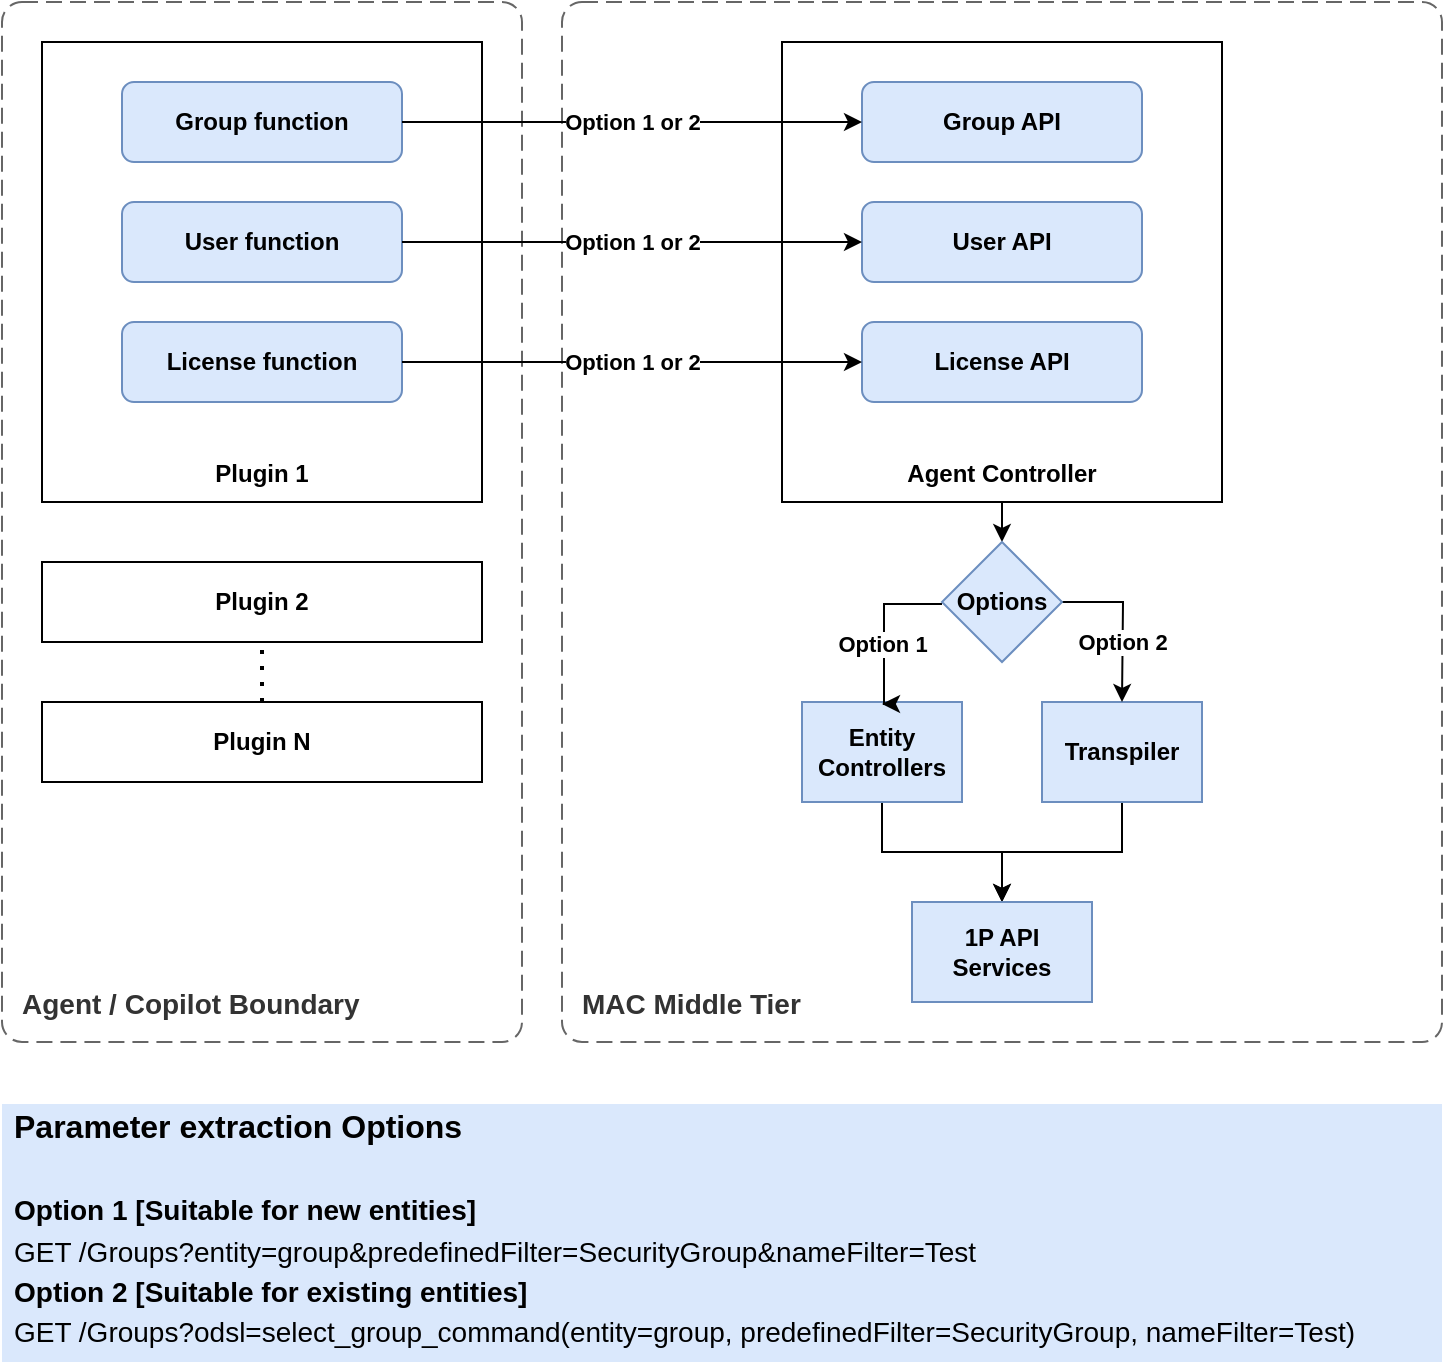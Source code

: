 <mxfile version="26.2.12">
  <diagram name="Page-1" id="6xCQZnicE1tx1k-z4Tm0">
    <mxGraphModel dx="989" dy="708" grid="1" gridSize="10" guides="1" tooltips="1" connect="1" arrows="1" fold="1" page="1" pageScale="1" pageWidth="850" pageHeight="1100" math="0" shadow="0">
      <root>
        <mxCell id="0" />
        <mxCell id="1" parent="0" />
        <object placeholders="1" c4Name="Agent / Copilot Boundary" label="&lt;font style=&quot;font-size: 14px&quot;&gt;&lt;b&gt;&lt;div style=&quot;text-align: right&quot;&gt;%c4Name%&lt;/div&gt;&lt;/b&gt;&lt;/font&gt;" id="cu5lOc34p12UprIcYlYF-4">
          <mxCell style="rounded=1;fontSize=11;whiteSpace=wrap;html=1;dashed=1;arcSize=20;fillColor=none;strokeColor=#666666;fontColor=#333333;labelBackgroundColor=none;align=left;verticalAlign=bottom;labelBorderColor=none;spacingTop=0;spacing=10;dashPattern=8 4;metaEdit=1;rotatable=0;perimeter=rectanglePerimeter;noLabel=0;labelPadding=0;allowArrows=0;connectable=0;expand=0;recursiveResize=0;editable=1;pointerEvents=0;absoluteArcSize=1;points=[[0.25,0,0],[0.5,0,0],[0.75,0,0],[1,0.25,0],[1,0.5,0],[1,0.75,0],[0.75,1,0],[0.5,1,0],[0.25,1,0],[0,0.75,0],[0,0.5,0],[0,0.25,0]];" vertex="1" parent="1">
            <mxGeometry x="40" y="80" width="260" height="520" as="geometry" />
          </mxCell>
        </object>
        <mxCell id="cu5lOc34p12UprIcYlYF-5" value="&lt;div&gt;&lt;br&gt;&lt;/div&gt;&lt;div&gt;&lt;br&gt;&lt;/div&gt;&lt;div&gt;&lt;br&gt;&lt;/div&gt;&lt;div&gt;&lt;br&gt;&lt;/div&gt;&lt;div&gt;&lt;br&gt;&lt;/div&gt;&lt;div&gt;&lt;br&gt;&lt;/div&gt;&lt;div&gt;&lt;br&gt;&lt;/div&gt;&lt;div&gt;&lt;br&gt;&lt;/div&gt;&lt;div&gt;&lt;br&gt;&lt;/div&gt;&lt;div&gt;&lt;br&gt;&lt;/div&gt;&lt;div&gt;&lt;br&gt;&lt;/div&gt;&lt;div&gt;&lt;br&gt;&lt;/div&gt;&lt;div&gt;&lt;br&gt;&lt;/div&gt;&lt;div&gt;&lt;br&gt;&lt;/div&gt;&lt;b&gt;Plugin 1&lt;/b&gt;" style="rounded=0;whiteSpace=wrap;html=1;" vertex="1" parent="1">
          <mxGeometry x="60" y="100" width="220" height="230" as="geometry" />
        </mxCell>
        <mxCell id="cu5lOc34p12UprIcYlYF-6" value="&lt;b&gt;Plugin 2&lt;/b&gt;" style="rounded=0;whiteSpace=wrap;html=1;" vertex="1" parent="1">
          <mxGeometry x="60" y="360" width="220" height="40" as="geometry" />
        </mxCell>
        <mxCell id="cu5lOc34p12UprIcYlYF-7" value="&lt;b&gt;Plugin N&lt;/b&gt;" style="rounded=0;whiteSpace=wrap;html=1;" vertex="1" parent="1">
          <mxGeometry x="60" y="430" width="220" height="40" as="geometry" />
        </mxCell>
        <mxCell id="cu5lOc34p12UprIcYlYF-9" value="" style="endArrow=none;dashed=1;html=1;dashPattern=1 3;strokeWidth=2;rounded=0;entryX=0.5;entryY=1;entryDx=0;entryDy=0;" edge="1" parent="1" target="cu5lOc34p12UprIcYlYF-6">
          <mxGeometry width="50" height="50" relative="1" as="geometry">
            <mxPoint x="170" y="430" as="sourcePoint" />
            <mxPoint x="450" y="300" as="targetPoint" />
          </mxGeometry>
        </mxCell>
        <mxCell id="cu5lOc34p12UprIcYlYF-2" value="&lt;b&gt;Group function&lt;/b&gt;" style="rounded=1;whiteSpace=wrap;html=1;fillColor=#dae8fc;strokeColor=#6c8ebf;" vertex="1" parent="1">
          <mxGeometry x="100" y="120" width="140" height="40" as="geometry" />
        </mxCell>
        <mxCell id="cu5lOc34p12UprIcYlYF-10" value="&lt;b&gt;License function&lt;/b&gt;" style="rounded=1;whiteSpace=wrap;html=1;fillColor=#dae8fc;strokeColor=#6c8ebf;" vertex="1" parent="1">
          <mxGeometry x="100" y="240" width="140" height="40" as="geometry" />
        </mxCell>
        <mxCell id="cu5lOc34p12UprIcYlYF-12" value="&lt;b&gt;User function&lt;/b&gt;" style="rounded=1;whiteSpace=wrap;html=1;fillColor=#dae8fc;strokeColor=#6c8ebf;" vertex="1" parent="1">
          <mxGeometry x="100" y="180" width="140" height="40" as="geometry" />
        </mxCell>
        <object placeholders="1" c4Name="MAC Middle Tier" label="&lt;font style=&quot;font-size: 14px&quot;&gt;&lt;b&gt;&lt;div style=&quot;text-align: right&quot;&gt;%c4Name%&lt;/div&gt;&lt;/b&gt;&lt;/font&gt;" id="cu5lOc34p12UprIcYlYF-13">
          <mxCell style="rounded=1;fontSize=11;whiteSpace=wrap;html=1;dashed=1;arcSize=20;fillColor=none;strokeColor=#666666;fontColor=#333333;labelBackgroundColor=none;align=left;verticalAlign=bottom;labelBorderColor=none;spacingTop=0;spacing=10;dashPattern=8 4;metaEdit=1;rotatable=0;perimeter=rectanglePerimeter;noLabel=0;labelPadding=0;allowArrows=0;connectable=0;expand=0;recursiveResize=0;editable=1;pointerEvents=0;absoluteArcSize=1;points=[[0.25,0,0],[0.5,0,0],[0.75,0,0],[1,0.25,0],[1,0.5,0],[1,0.75,0],[0.75,1,0],[0.5,1,0],[0.25,1,0],[0,0.75,0],[0,0.5,0],[0,0.25,0]];" vertex="1" parent="1">
            <mxGeometry x="320" y="80" width="440" height="520" as="geometry" />
          </mxCell>
        </object>
        <mxCell id="cu5lOc34p12UprIcYlYF-34" style="edgeStyle=orthogonalEdgeStyle;rounded=0;orthogonalLoop=1;jettySize=auto;html=1;exitX=0.5;exitY=1;exitDx=0;exitDy=0;entryX=0.5;entryY=0;entryDx=0;entryDy=0;" edge="1" parent="1" source="cu5lOc34p12UprIcYlYF-14" target="cu5lOc34p12UprIcYlYF-26">
          <mxGeometry relative="1" as="geometry" />
        </mxCell>
        <mxCell id="cu5lOc34p12UprIcYlYF-14" value="&lt;div&gt;&lt;br&gt;&lt;/div&gt;&lt;div&gt;&lt;br&gt;&lt;/div&gt;&lt;div&gt;&lt;br&gt;&lt;/div&gt;&lt;div&gt;&lt;br&gt;&lt;/div&gt;&lt;div&gt;&lt;br&gt;&lt;/div&gt;&lt;div&gt;&lt;br&gt;&lt;/div&gt;&lt;div&gt;&lt;br&gt;&lt;/div&gt;&lt;div&gt;&lt;br&gt;&lt;/div&gt;&lt;div&gt;&lt;br&gt;&lt;/div&gt;&lt;div&gt;&lt;br&gt;&lt;/div&gt;&lt;div&gt;&lt;br&gt;&lt;/div&gt;&lt;div&gt;&lt;br&gt;&lt;/div&gt;&lt;div&gt;&lt;br&gt;&lt;/div&gt;&lt;div&gt;&lt;br&gt;&lt;/div&gt;&lt;b&gt;Agent Controller&lt;/b&gt;" style="rounded=0;whiteSpace=wrap;html=1;" vertex="1" parent="1">
          <mxGeometry x="430" y="100" width="220" height="230" as="geometry" />
        </mxCell>
        <mxCell id="cu5lOc34p12UprIcYlYF-15" value="&lt;b&gt;Group API&lt;/b&gt;" style="rounded=1;whiteSpace=wrap;html=1;fillColor=#dae8fc;strokeColor=#6c8ebf;" vertex="1" parent="1">
          <mxGeometry x="470" y="120" width="140" height="40" as="geometry" />
        </mxCell>
        <mxCell id="cu5lOc34p12UprIcYlYF-16" value="&lt;b&gt;License API&lt;/b&gt;" style="rounded=1;whiteSpace=wrap;html=1;fillColor=#dae8fc;strokeColor=#6c8ebf;" vertex="1" parent="1">
          <mxGeometry x="470" y="240" width="140" height="40" as="geometry" />
        </mxCell>
        <mxCell id="cu5lOc34p12UprIcYlYF-17" value="&lt;b&gt;User API&lt;/b&gt;" style="rounded=1;whiteSpace=wrap;html=1;fillColor=#dae8fc;strokeColor=#6c8ebf;" vertex="1" parent="1">
          <mxGeometry x="470" y="180" width="140" height="40" as="geometry" />
        </mxCell>
        <mxCell id="cu5lOc34p12UprIcYlYF-18" value="&lt;b&gt;Option 1 or 2&lt;/b&gt;" style="edgeStyle=orthogonalEdgeStyle;rounded=0;orthogonalLoop=1;jettySize=auto;html=1;entryX=0;entryY=0.5;entryDx=0;entryDy=0;" edge="1" parent="1" source="cu5lOc34p12UprIcYlYF-2" target="cu5lOc34p12UprIcYlYF-15">
          <mxGeometry relative="1" as="geometry" />
        </mxCell>
        <mxCell id="cu5lOc34p12UprIcYlYF-20" value="&lt;b&gt;Option 1 or 2&lt;/b&gt;" style="edgeStyle=orthogonalEdgeStyle;rounded=0;orthogonalLoop=1;jettySize=auto;html=1;entryX=0;entryY=0.5;entryDx=0;entryDy=0;" edge="1" parent="1" source="cu5lOc34p12UprIcYlYF-10" target="cu5lOc34p12UprIcYlYF-16">
          <mxGeometry relative="1" as="geometry" />
        </mxCell>
        <mxCell id="cu5lOc34p12UprIcYlYF-19" value="&lt;b&gt;Option 1 or 2&lt;/b&gt;" style="edgeStyle=orthogonalEdgeStyle;rounded=0;orthogonalLoop=1;jettySize=auto;html=1;" edge="1" parent="1" source="cu5lOc34p12UprIcYlYF-12" target="cu5lOc34p12UprIcYlYF-17">
          <mxGeometry relative="1" as="geometry" />
        </mxCell>
        <mxCell id="cu5lOc34p12UprIcYlYF-24" value="" style="edgeStyle=orthogonalEdgeStyle;rounded=0;orthogonalLoop=1;jettySize=auto;html=1;" edge="1" parent="1" source="cu5lOc34p12UprIcYlYF-21" target="cu5lOc34p12UprIcYlYF-23">
          <mxGeometry relative="1" as="geometry" />
        </mxCell>
        <mxCell id="cu5lOc34p12UprIcYlYF-21" value="&lt;div&gt;&lt;b style=&quot;background-color: transparent; color: light-dark(rgb(0, 0, 0), rgb(255, 255, 255));&quot;&gt;Entity Controllers&lt;/b&gt;&lt;/div&gt;" style="rounded=0;whiteSpace=wrap;html=1;fillColor=#dae8fc;strokeColor=#6c8ebf;" vertex="1" parent="1">
          <mxGeometry x="440" y="430" width="80" height="50" as="geometry" />
        </mxCell>
        <mxCell id="cu5lOc34p12UprIcYlYF-25" value="" style="edgeStyle=orthogonalEdgeStyle;rounded=0;orthogonalLoop=1;jettySize=auto;html=1;" edge="1" parent="1" source="cu5lOc34p12UprIcYlYF-22" target="cu5lOc34p12UprIcYlYF-23">
          <mxGeometry relative="1" as="geometry" />
        </mxCell>
        <mxCell id="cu5lOc34p12UprIcYlYF-22" value="&lt;div&gt;&lt;b style=&quot;background-color: transparent; color: light-dark(rgb(0, 0, 0), rgb(255, 255, 255));&quot;&gt;Transpiler&lt;/b&gt;&lt;/div&gt;" style="rounded=0;whiteSpace=wrap;html=1;fillColor=#dae8fc;strokeColor=#6c8ebf;" vertex="1" parent="1">
          <mxGeometry x="560" y="430" width="80" height="50" as="geometry" />
        </mxCell>
        <mxCell id="cu5lOc34p12UprIcYlYF-23" value="&lt;div&gt;&lt;b style=&quot;background-color: transparent; color: light-dark(rgb(0, 0, 0), rgb(255, 255, 255));&quot;&gt;1P API Services&lt;/b&gt;&lt;/div&gt;" style="rounded=0;whiteSpace=wrap;html=1;fillColor=#dae8fc;strokeColor=#6c8ebf;" vertex="1" parent="1">
          <mxGeometry x="495" y="530" width="90" height="50" as="geometry" />
        </mxCell>
        <mxCell id="cu5lOc34p12UprIcYlYF-31" value="&lt;b&gt;Option 2&lt;/b&gt;" style="edgeStyle=orthogonalEdgeStyle;rounded=0;orthogonalLoop=1;jettySize=auto;html=1;exitX=1;exitY=0.5;exitDx=0;exitDy=0;" edge="1" parent="1" source="cu5lOc34p12UprIcYlYF-26">
          <mxGeometry x="0.255" relative="1" as="geometry">
            <mxPoint x="600" y="430" as="targetPoint" />
            <mxPoint as="offset" />
          </mxGeometry>
        </mxCell>
        <mxCell id="cu5lOc34p12UprIcYlYF-33" value="&lt;b&gt;Option 1&lt;/b&gt;" style="edgeStyle=orthogonalEdgeStyle;rounded=0;orthogonalLoop=1;jettySize=auto;html=1;exitX=0;exitY=0.5;exitDx=0;exitDy=0;" edge="1" parent="1">
          <mxGeometry x="0.215" y="-1" relative="1" as="geometry">
            <mxPoint x="480" y="431" as="targetPoint" />
            <mxPoint x="510" y="381" as="sourcePoint" />
            <Array as="points">
              <mxPoint x="481" y="381" />
            </Array>
            <mxPoint as="offset" />
          </mxGeometry>
        </mxCell>
        <mxCell id="cu5lOc34p12UprIcYlYF-26" value="&lt;b&gt;Options&lt;/b&gt;" style="rhombus;whiteSpace=wrap;html=1;fillColor=#dae8fc;strokeColor=#6c8ebf;" vertex="1" parent="1">
          <mxGeometry x="510" y="350" width="60" height="60" as="geometry" />
        </mxCell>
        <mxCell id="cu5lOc34p12UprIcYlYF-38" value="&lt;b&gt;&lt;font style=&quot;font-size: 16px;&quot;&gt;Parameter extraction Options&lt;/font&gt;&lt;/b&gt;&lt;div&gt;&lt;span style=&quot;font-size: 16px;&quot;&gt;&lt;b&gt;&lt;br&gt;&lt;/b&gt;&lt;/span&gt;&lt;div&gt;&lt;b&gt;&lt;font style=&quot;font-size: 14px;&quot;&gt;Option 1 [Suitable for new entities]&lt;/font&gt;&lt;/b&gt;&lt;div&gt;&lt;span style=&quot;font-size: 14px;&quot;&gt;GET /Groups?entity=group&amp;amp;predefinedFilter=SecurityGroup&lt;/span&gt;&lt;span style=&quot;font-size: 14px;&quot;&gt;&amp;amp;nameFilter=Test&lt;/span&gt;&lt;/div&gt;&lt;div&gt;&lt;b style=&quot;font-size: 14px; background-color: transparent; color: light-dark(rgb(0, 0, 0), rgb(255, 255, 255));&quot;&gt;Option 2 [Suitable for existing entities]&lt;/b&gt;&lt;/div&gt;&lt;div&gt;&lt;div&gt;&lt;font style=&quot;font-size: 14px;&quot;&gt;GET /Groups?odsl=select_group_command(entity=group, predefinedFilter=SecurityGroup, nameFilter=Test)&lt;/font&gt;&lt;/div&gt;&lt;/div&gt;&lt;/div&gt;&lt;/div&gt;" style="strokeWidth=1;shadow=0;dashed=1;align=center;html=1;shape=mxgraph.mockup.text.textBox;align=left;fontSize=17;spacingLeft=4;spacingTop=-3;whiteSpace=wrap;mainText=;strokeColor=none;dashPattern=8 8;fillColor=#dae8fc;" vertex="1" parent="1">
          <mxGeometry x="40" y="631" width="720" height="129" as="geometry" />
        </mxCell>
      </root>
    </mxGraphModel>
  </diagram>
</mxfile>

